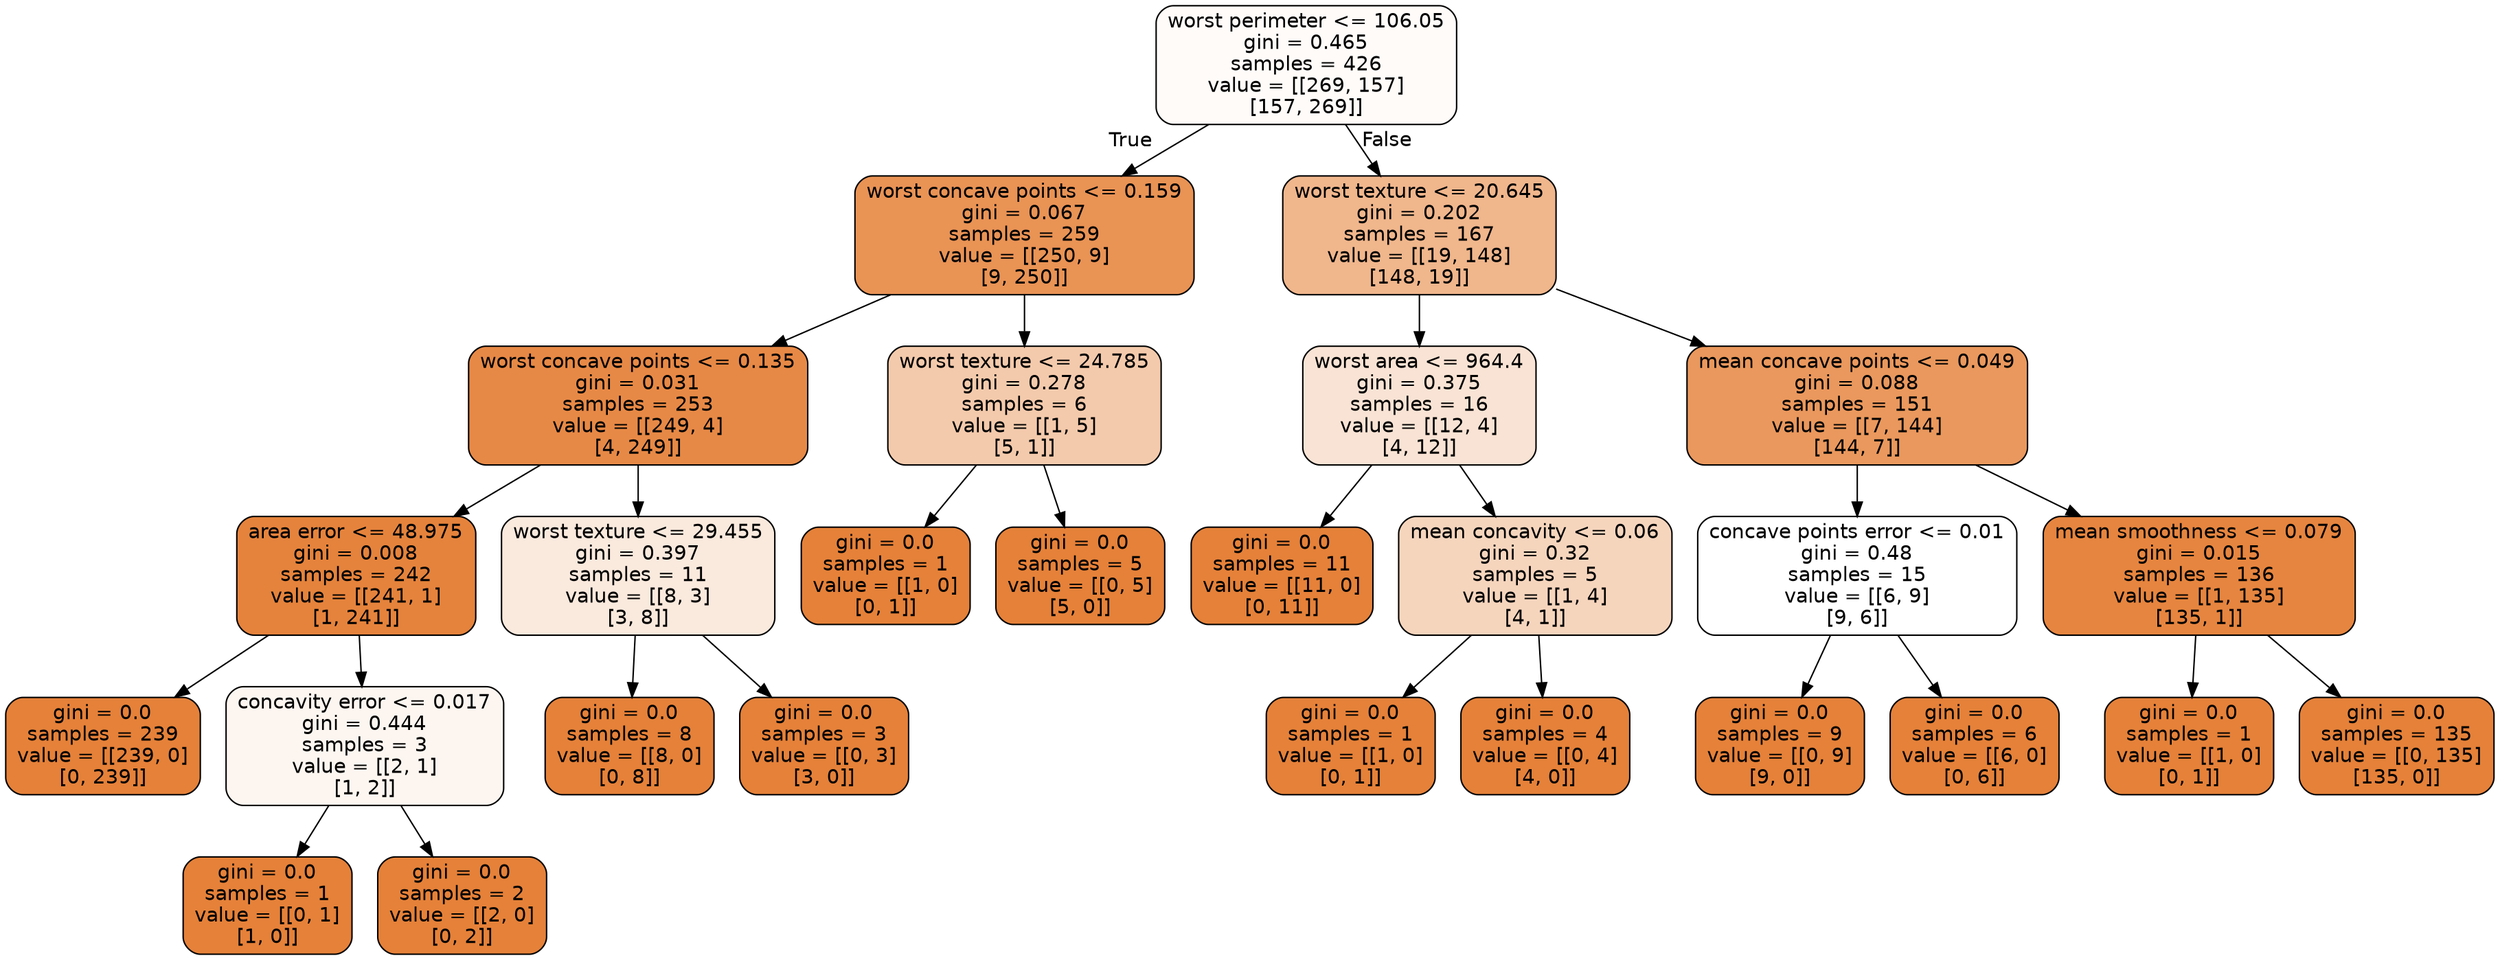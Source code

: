 digraph Tree {
node [shape=box, style="filled, rounded", color="black", fontname=helvetica] ;
edge [fontname=helvetica] ;
0 [label="worst perimeter <= 106.05\ngini = 0.465\nsamples = 426\nvalue = [[269, 157]\n[157, 269]]", fillcolor="#fefbf9"] ;
1 [label="worst concave points <= 0.159\ngini = 0.067\nsamples = 259\nvalue = [[250, 9]\n[9, 250]]", fillcolor="#e99355"] ;
0 -> 1 [labeldistance=2.5, labelangle=45, headlabel="True"] ;
2 [label="worst concave points <= 0.135\ngini = 0.031\nsamples = 253\nvalue = [[249, 4]\n[4, 249]]", fillcolor="#e78946"] ;
1 -> 2 ;
3 [label="area error <= 48.975\ngini = 0.008\nsamples = 242\nvalue = [[241, 1]\n[1, 241]]", fillcolor="#e5833c"] ;
2 -> 3 ;
4 [label="gini = 0.0\nsamples = 239\nvalue = [[239, 0]\n[0, 239]]", fillcolor="#e58139"] ;
3 -> 4 ;
5 [label="concavity error <= 0.017\ngini = 0.444\nsamples = 3\nvalue = [[2, 1]\n[1, 2]]", fillcolor="#fdf6f0"] ;
3 -> 5 ;
6 [label="gini = 0.0\nsamples = 1\nvalue = [[0, 1]\n[1, 0]]", fillcolor="#e58139"] ;
5 -> 6 ;
7 [label="gini = 0.0\nsamples = 2\nvalue = [[2, 0]\n[0, 2]]", fillcolor="#e58139"] ;
5 -> 7 ;
8 [label="worst texture <= 29.455\ngini = 0.397\nsamples = 11\nvalue = [[8, 3]\n[3, 8]]", fillcolor="#fae9dd"] ;
2 -> 8 ;
9 [label="gini = 0.0\nsamples = 8\nvalue = [[8, 0]\n[0, 8]]", fillcolor="#e58139"] ;
8 -> 9 ;
10 [label="gini = 0.0\nsamples = 3\nvalue = [[0, 3]\n[3, 0]]", fillcolor="#e58139"] ;
8 -> 10 ;
11 [label="worst texture <= 24.785\ngini = 0.278\nsamples = 6\nvalue = [[1, 5]\n[5, 1]]", fillcolor="#f4caac"] ;
1 -> 11 ;
12 [label="gini = 0.0\nsamples = 1\nvalue = [[1, 0]\n[0, 1]]", fillcolor="#e58139"] ;
11 -> 12 ;
13 [label="gini = 0.0\nsamples = 5\nvalue = [[0, 5]\n[5, 0]]", fillcolor="#e58139"] ;
11 -> 13 ;
14 [label="worst texture <= 20.645\ngini = 0.202\nsamples = 167\nvalue = [[19, 148]\n[148, 19]]", fillcolor="#f0b68c"] ;
0 -> 14 [labeldistance=2.5, labelangle=-45, headlabel="False"] ;
15 [label="worst area <= 964.4\ngini = 0.375\nsamples = 16\nvalue = [[12, 4]\n[4, 12]]", fillcolor="#f9e3d4"] ;
14 -> 15 ;
16 [label="gini = 0.0\nsamples = 11\nvalue = [[11, 0]\n[0, 11]]", fillcolor="#e58139"] ;
15 -> 16 ;
17 [label="mean concavity <= 0.06\ngini = 0.32\nsamples = 5\nvalue = [[1, 4]\n[4, 1]]", fillcolor="#f6d5bd"] ;
15 -> 17 ;
18 [label="gini = 0.0\nsamples = 1\nvalue = [[1, 0]\n[0, 1]]", fillcolor="#e58139"] ;
17 -> 18 ;
19 [label="gini = 0.0\nsamples = 4\nvalue = [[0, 4]\n[4, 0]]", fillcolor="#e58139"] ;
17 -> 19 ;
20 [label="mean concave points <= 0.049\ngini = 0.088\nsamples = 151\nvalue = [[7, 144]\n[144, 7]]", fillcolor="#ea985d"] ;
14 -> 20 ;
21 [label="concave points error <= 0.01\ngini = 0.48\nsamples = 15\nvalue = [[6, 9]\n[9, 6]]", fillcolor="#ffffff"] ;
20 -> 21 ;
22 [label="gini = 0.0\nsamples = 9\nvalue = [[0, 9]\n[9, 0]]", fillcolor="#e58139"] ;
21 -> 22 ;
23 [label="gini = 0.0\nsamples = 6\nvalue = [[6, 0]\n[0, 6]]", fillcolor="#e58139"] ;
21 -> 23 ;
24 [label="mean smoothness <= 0.079\ngini = 0.015\nsamples = 136\nvalue = [[1, 135]\n[135, 1]]", fillcolor="#e6853f"] ;
20 -> 24 ;
25 [label="gini = 0.0\nsamples = 1\nvalue = [[1, 0]\n[0, 1]]", fillcolor="#e58139"] ;
24 -> 25 ;
26 [label="gini = 0.0\nsamples = 135\nvalue = [[0, 135]\n[135, 0]]", fillcolor="#e58139"] ;
24 -> 26 ;
}